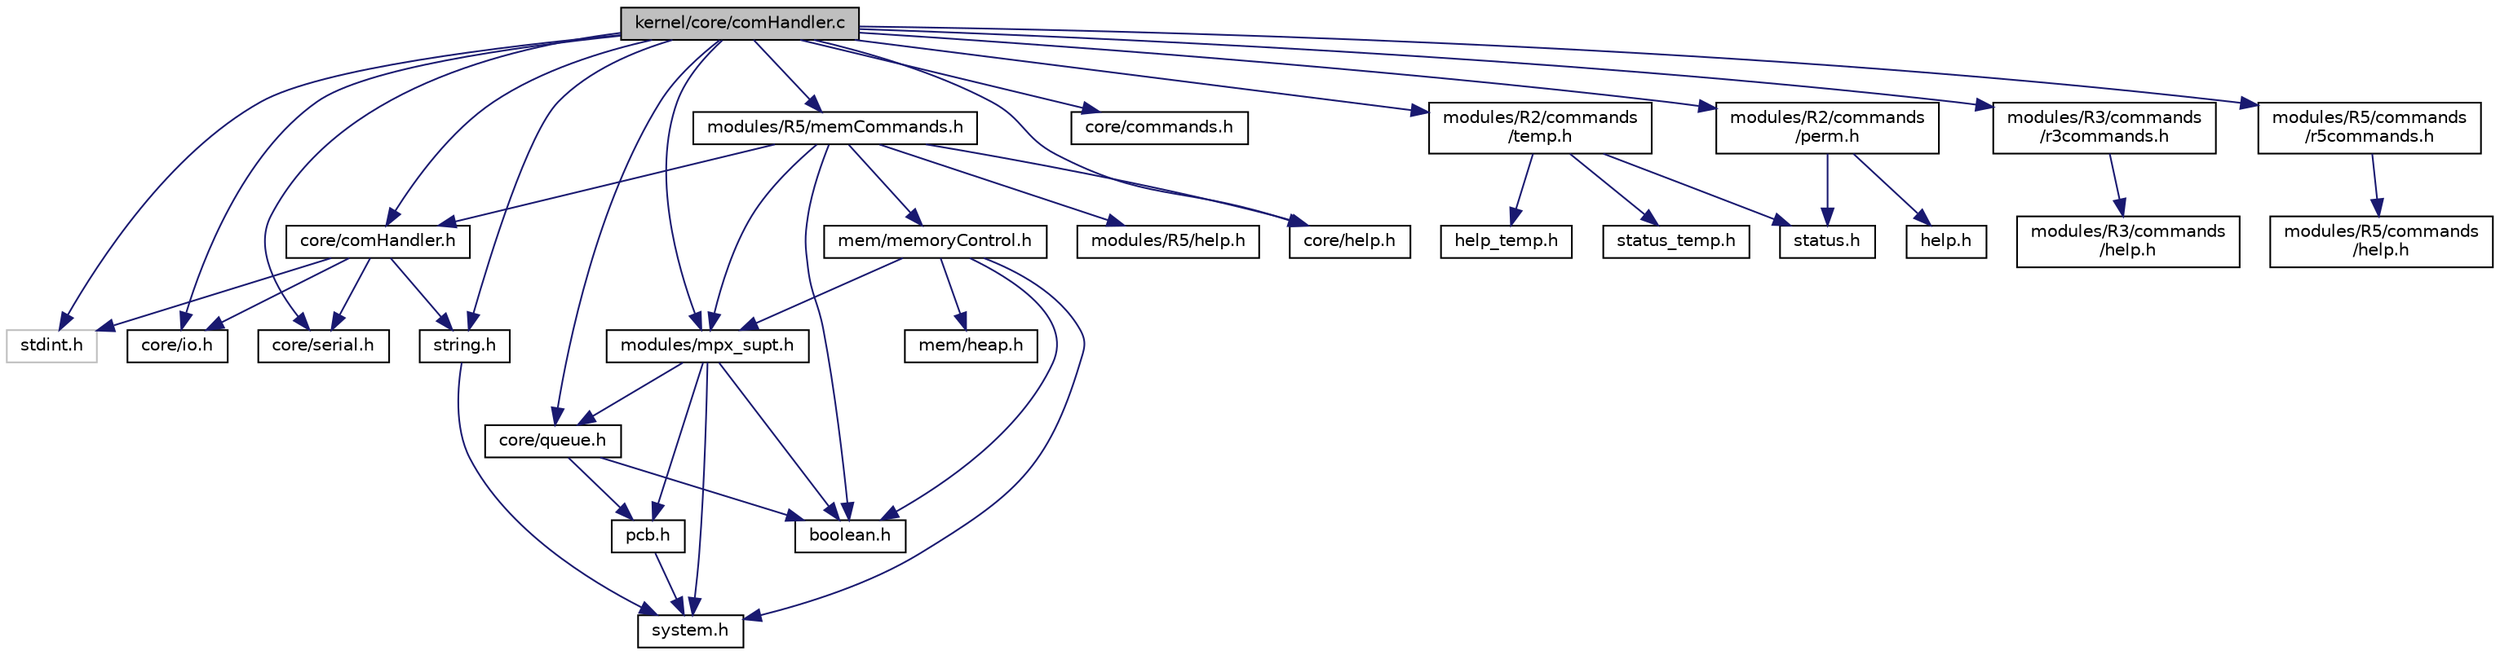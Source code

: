digraph "kernel/core/comHandler.c"
{
  edge [fontname="Helvetica",fontsize="10",labelfontname="Helvetica",labelfontsize="10"];
  node [fontname="Helvetica",fontsize="10",shape=record];
  Node1 [label="kernel/core/comHandler.c",height=0.2,width=0.4,color="black", fillcolor="grey75", style="filled", fontcolor="black"];
  Node1 -> Node2 [color="midnightblue",fontsize="10",style="solid",fontname="Helvetica"];
  Node2 [label="stdint.h",height=0.2,width=0.4,color="grey75", fillcolor="white", style="filled"];
  Node1 -> Node3 [color="midnightblue",fontsize="10",style="solid",fontname="Helvetica"];
  Node3 [label="string.h",height=0.2,width=0.4,color="black", fillcolor="white", style="filled",URL="$string_8h.html"];
  Node3 -> Node4 [color="midnightblue",fontsize="10",style="solid",fontname="Helvetica"];
  Node4 [label="system.h",height=0.2,width=0.4,color="black", fillcolor="white", style="filled",URL="$system_8h.html"];
  Node1 -> Node5 [color="midnightblue",fontsize="10",style="solid",fontname="Helvetica"];
  Node5 [label="core/comHandler.h",height=0.2,width=0.4,color="black", fillcolor="white", style="filled",URL="$com_handler_8h.html"];
  Node5 -> Node2 [color="midnightblue",fontsize="10",style="solid",fontname="Helvetica"];
  Node5 -> Node3 [color="midnightblue",fontsize="10",style="solid",fontname="Helvetica"];
  Node5 -> Node6 [color="midnightblue",fontsize="10",style="solid",fontname="Helvetica"];
  Node6 [label="core/io.h",height=0.2,width=0.4,color="black", fillcolor="white", style="filled",URL="$io_8h.html"];
  Node5 -> Node7 [color="midnightblue",fontsize="10",style="solid",fontname="Helvetica"];
  Node7 [label="core/serial.h",height=0.2,width=0.4,color="black", fillcolor="white", style="filled",URL="$serial_8h.html"];
  Node1 -> Node6 [color="midnightblue",fontsize="10",style="solid",fontname="Helvetica"];
  Node1 -> Node7 [color="midnightblue",fontsize="10",style="solid",fontname="Helvetica"];
  Node1 -> Node8 [color="midnightblue",fontsize="10",style="solid",fontname="Helvetica"];
  Node8 [label="core/help.h",height=0.2,width=0.4,color="black", fillcolor="white", style="filled",URL="$core_2help_8h.html"];
  Node1 -> Node9 [color="midnightblue",fontsize="10",style="solid",fontname="Helvetica"];
  Node9 [label="core/commands.h",height=0.2,width=0.4,color="black", fillcolor="white", style="filled",URL="$commands_8h.html"];
  Node1 -> Node10 [color="midnightblue",fontsize="10",style="solid",fontname="Helvetica"];
  Node10 [label="core/queue.h",height=0.2,width=0.4,color="black", fillcolor="white", style="filled",URL="$queue_8h.html"];
  Node10 -> Node11 [color="midnightblue",fontsize="10",style="solid",fontname="Helvetica"];
  Node11 [label="pcb.h",height=0.2,width=0.4,color="black", fillcolor="white", style="filled",URL="$pcb_8h.html"];
  Node11 -> Node4 [color="midnightblue",fontsize="10",style="solid",fontname="Helvetica"];
  Node10 -> Node12 [color="midnightblue",fontsize="10",style="solid",fontname="Helvetica"];
  Node12 [label="boolean.h",height=0.2,width=0.4,color="black", fillcolor="white", style="filled",URL="$boolean_8h.html"];
  Node1 -> Node13 [color="midnightblue",fontsize="10",style="solid",fontname="Helvetica"];
  Node13 [label="modules/R2/commands\l/temp.h",height=0.2,width=0.4,color="black", fillcolor="white", style="filled",URL="$temp_8h.html"];
  Node13 -> Node14 [color="midnightblue",fontsize="10",style="solid",fontname="Helvetica"];
  Node14 [label="help_temp.h",height=0.2,width=0.4,color="black", fillcolor="white", style="filled",URL="$help__temp_8h.html"];
  Node13 -> Node15 [color="midnightblue",fontsize="10",style="solid",fontname="Helvetica"];
  Node15 [label="status.h",height=0.2,width=0.4,color="black", fillcolor="white", style="filled",URL="$status_8h.html"];
  Node13 -> Node16 [color="midnightblue",fontsize="10",style="solid",fontname="Helvetica"];
  Node16 [label="status_temp.h",height=0.2,width=0.4,color="black", fillcolor="white", style="filled",URL="$status__temp_8h.html"];
  Node1 -> Node17 [color="midnightblue",fontsize="10",style="solid",fontname="Helvetica"];
  Node17 [label="modules/R2/commands\l/perm.h",height=0.2,width=0.4,color="black", fillcolor="white", style="filled",URL="$perm_8h.html"];
  Node17 -> Node18 [color="midnightblue",fontsize="10",style="solid",fontname="Helvetica"];
  Node18 [label="help.h",height=0.2,width=0.4,color="black", fillcolor="white", style="filled",URL="$modules_2_r2_2commands_2help_8h.html"];
  Node17 -> Node15 [color="midnightblue",fontsize="10",style="solid",fontname="Helvetica"];
  Node1 -> Node19 [color="midnightblue",fontsize="10",style="solid",fontname="Helvetica"];
  Node19 [label="modules/R3/commands\l/r3commands.h",height=0.2,width=0.4,color="black", fillcolor="white", style="filled",URL="$r3commands_8h.html"];
  Node19 -> Node20 [color="midnightblue",fontsize="10",style="solid",fontname="Helvetica"];
  Node20 [label="modules/R3/commands\l/help.h",height=0.2,width=0.4,color="black", fillcolor="white", style="filled",URL="$modules_2_r3_2commands_2help_8h.html"];
  Node1 -> Node21 [color="midnightblue",fontsize="10",style="solid",fontname="Helvetica"];
  Node21 [label="modules/R5/commands\l/r5commands.h",height=0.2,width=0.4,color="black", fillcolor="white", style="filled",URL="$r5commands_8h.html"];
  Node21 -> Node22 [color="midnightblue",fontsize="10",style="solid",fontname="Helvetica"];
  Node22 [label="modules/R5/commands\l/help.h",height=0.2,width=0.4,color="black", fillcolor="white", style="filled",URL="$modules_2_r5_2commands_2help_8h.html"];
  Node1 -> Node23 [color="midnightblue",fontsize="10",style="solid",fontname="Helvetica"];
  Node23 [label="modules/R5/memCommands.h",height=0.2,width=0.4,color="black", fillcolor="white", style="filled",URL="$mem_commands_8h.html"];
  Node23 -> Node24 [color="midnightblue",fontsize="10",style="solid",fontname="Helvetica"];
  Node24 [label="mem/memoryControl.h",height=0.2,width=0.4,color="black", fillcolor="white", style="filled",URL="$memory_control_8h.html"];
  Node24 -> Node4 [color="midnightblue",fontsize="10",style="solid",fontname="Helvetica"];
  Node24 -> Node25 [color="midnightblue",fontsize="10",style="solid",fontname="Helvetica"];
  Node25 [label="mem/heap.h",height=0.2,width=0.4,color="black", fillcolor="white", style="filled",URL="$heap_8h.html"];
  Node24 -> Node26 [color="midnightblue",fontsize="10",style="solid",fontname="Helvetica"];
  Node26 [label="modules/mpx_supt.h",height=0.2,width=0.4,color="black", fillcolor="white", style="filled",URL="$mpx__supt_8h.html"];
  Node26 -> Node10 [color="midnightblue",fontsize="10",style="solid",fontname="Helvetica"];
  Node26 -> Node11 [color="midnightblue",fontsize="10",style="solid",fontname="Helvetica"];
  Node26 -> Node12 [color="midnightblue",fontsize="10",style="solid",fontname="Helvetica"];
  Node26 -> Node4 [color="midnightblue",fontsize="10",style="solid",fontname="Helvetica"];
  Node24 -> Node12 [color="midnightblue",fontsize="10",style="solid",fontname="Helvetica"];
  Node23 -> Node12 [color="midnightblue",fontsize="10",style="solid",fontname="Helvetica"];
  Node23 -> Node5 [color="midnightblue",fontsize="10",style="solid",fontname="Helvetica"];
  Node23 -> Node8 [color="midnightblue",fontsize="10",style="solid",fontname="Helvetica"];
  Node23 -> Node27 [color="midnightblue",fontsize="10",style="solid",fontname="Helvetica"];
  Node27 [label="modules/R5/help.h",height=0.2,width=0.4,color="black", fillcolor="white", style="filled",URL="$modules_2_r5_2help_8h.html"];
  Node23 -> Node26 [color="midnightblue",fontsize="10",style="solid",fontname="Helvetica"];
  Node1 -> Node26 [color="midnightblue",fontsize="10",style="solid",fontname="Helvetica"];
}
